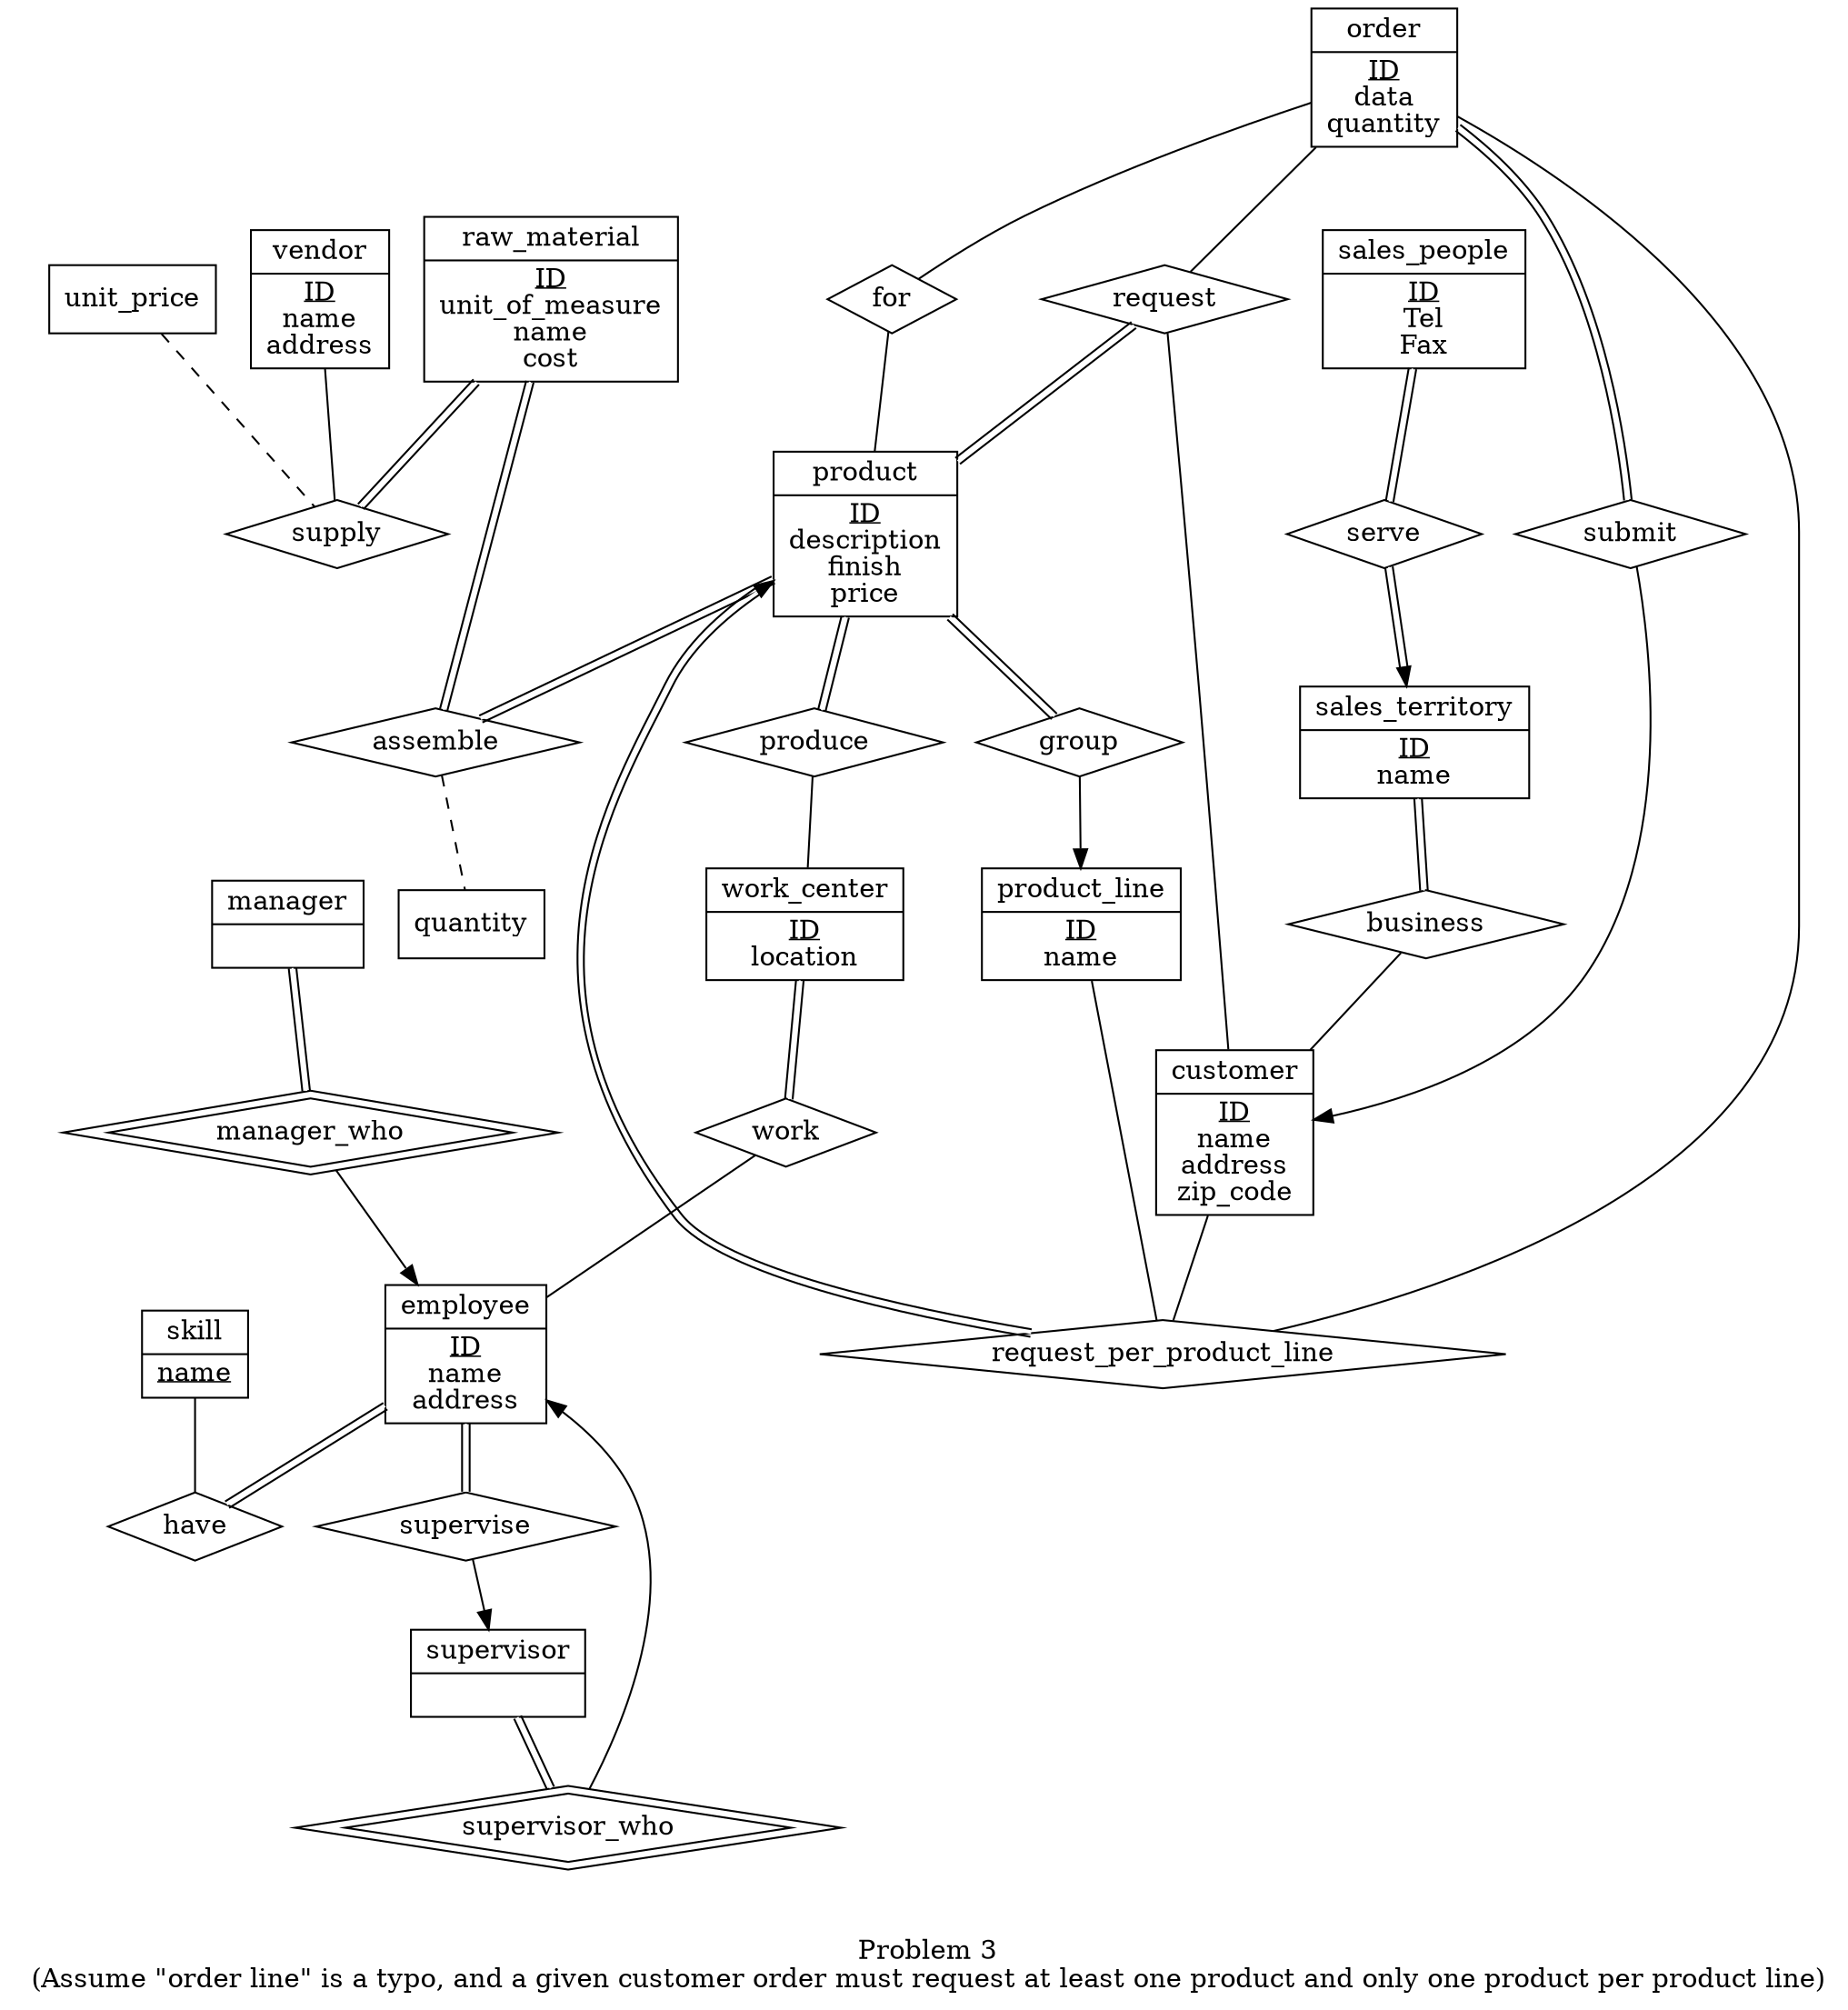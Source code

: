 graph {
    label="\n\n Problem 3\n (Assume \"order line\" is a typo, and a given customer order must request at least one product and only one product per product line)"
 
	{ node[shape="record"]
	raw_material 
	[label=<{raw_material|<u>ID</u><br/>unit_of_measure<br/>name<br/>cost<br/>}>]
	vendor 
	[label=<{vendor|<u>ID</u><br/>name<br/>address<br/>}>]
	sales_territory  
	[label=<{sales_territory|<u>ID</u><br/>name<br/>}>]
	sales_people 
	[label=<{sales_people|<u>ID</u><br/>Tel<br/>Fax<br/>}>]
	product 
	[label=<{product|<u>ID</u><br/>description<br/>finish<br/>price<br/>}>]
	customer  
	[label=<{customer|<u>ID</u><br/>name<br/>address<br/>zip_code<br/>}>]
	product_line  
	[label=<{product_line|<u>ID</u><br/>name<br/>}>]
	order  
	[label=<{order|<u>ID</u><br/>data<br/>quantity<br/>}>]
	work_center  
	[label=<{work_center|<u>ID</u><br/>location<br/>}>]
	employee  
	[label=<{employee|<u>ID</u><br/>name<br/>address<br/>}>]
	manager  
	[label=<{manager|}>]
	supervisor  
	[label=<{supervisor|}>]
	skill  
	[label=<{skill|<u>name</u>}>]
	}
    { node[shape="diamond"]
	supply
	serve
	business
	assemble
	produce
	group
	request
	request_per_product_line
	for
	submit
	work
	have	
	supervise
	}
    { node[shape="diamond", peripheries=2]
	manager_who
	supervisor_who
	}
    { node[shape="box"]
	unit_price
	quantity
	}
 
	{ edge[dir=none]
	order -- for
	for -- product
	order -- request
	request -- customer
	order -- request_per_product_line
	customer -- request_per_product_line
	product_line -- request_per_product_line
	vendor -- supply
	work -- employee	
	skill -- have
	produce -- work_center
	business -- customer
	}
	{ edge[dir=forward]
	submit -- customer
	group -- product_line
	supervise -- supervisor
	supervisor_who -- employee
	manager_who -- employee
	}
	{ edge[dir=forward, color="black:white:black"]
	request_per_product_line -- product
	serve -- sales_territory
	}
	{ edge[color="black:white:black"]
	sales_people -- serve
	sales_territory -- business
	order -- submit
	request -- product
	product -- group
	product -- produce
	work_center -- work
	supervisor -- supervisor_who
	employee -- supervise
	employee -- have
	manager -- manager_who
	product -- assemble
	assemble -- raw_material
	raw_material -- supply
	}
	{ edge[style="dashed"]
	unit_price -- supply
	assemble -- quantity
	}
	{ edge[]
	}
	{ edge[style=invis]
	product_line -- customer
	supply -- assemble
	}
}

